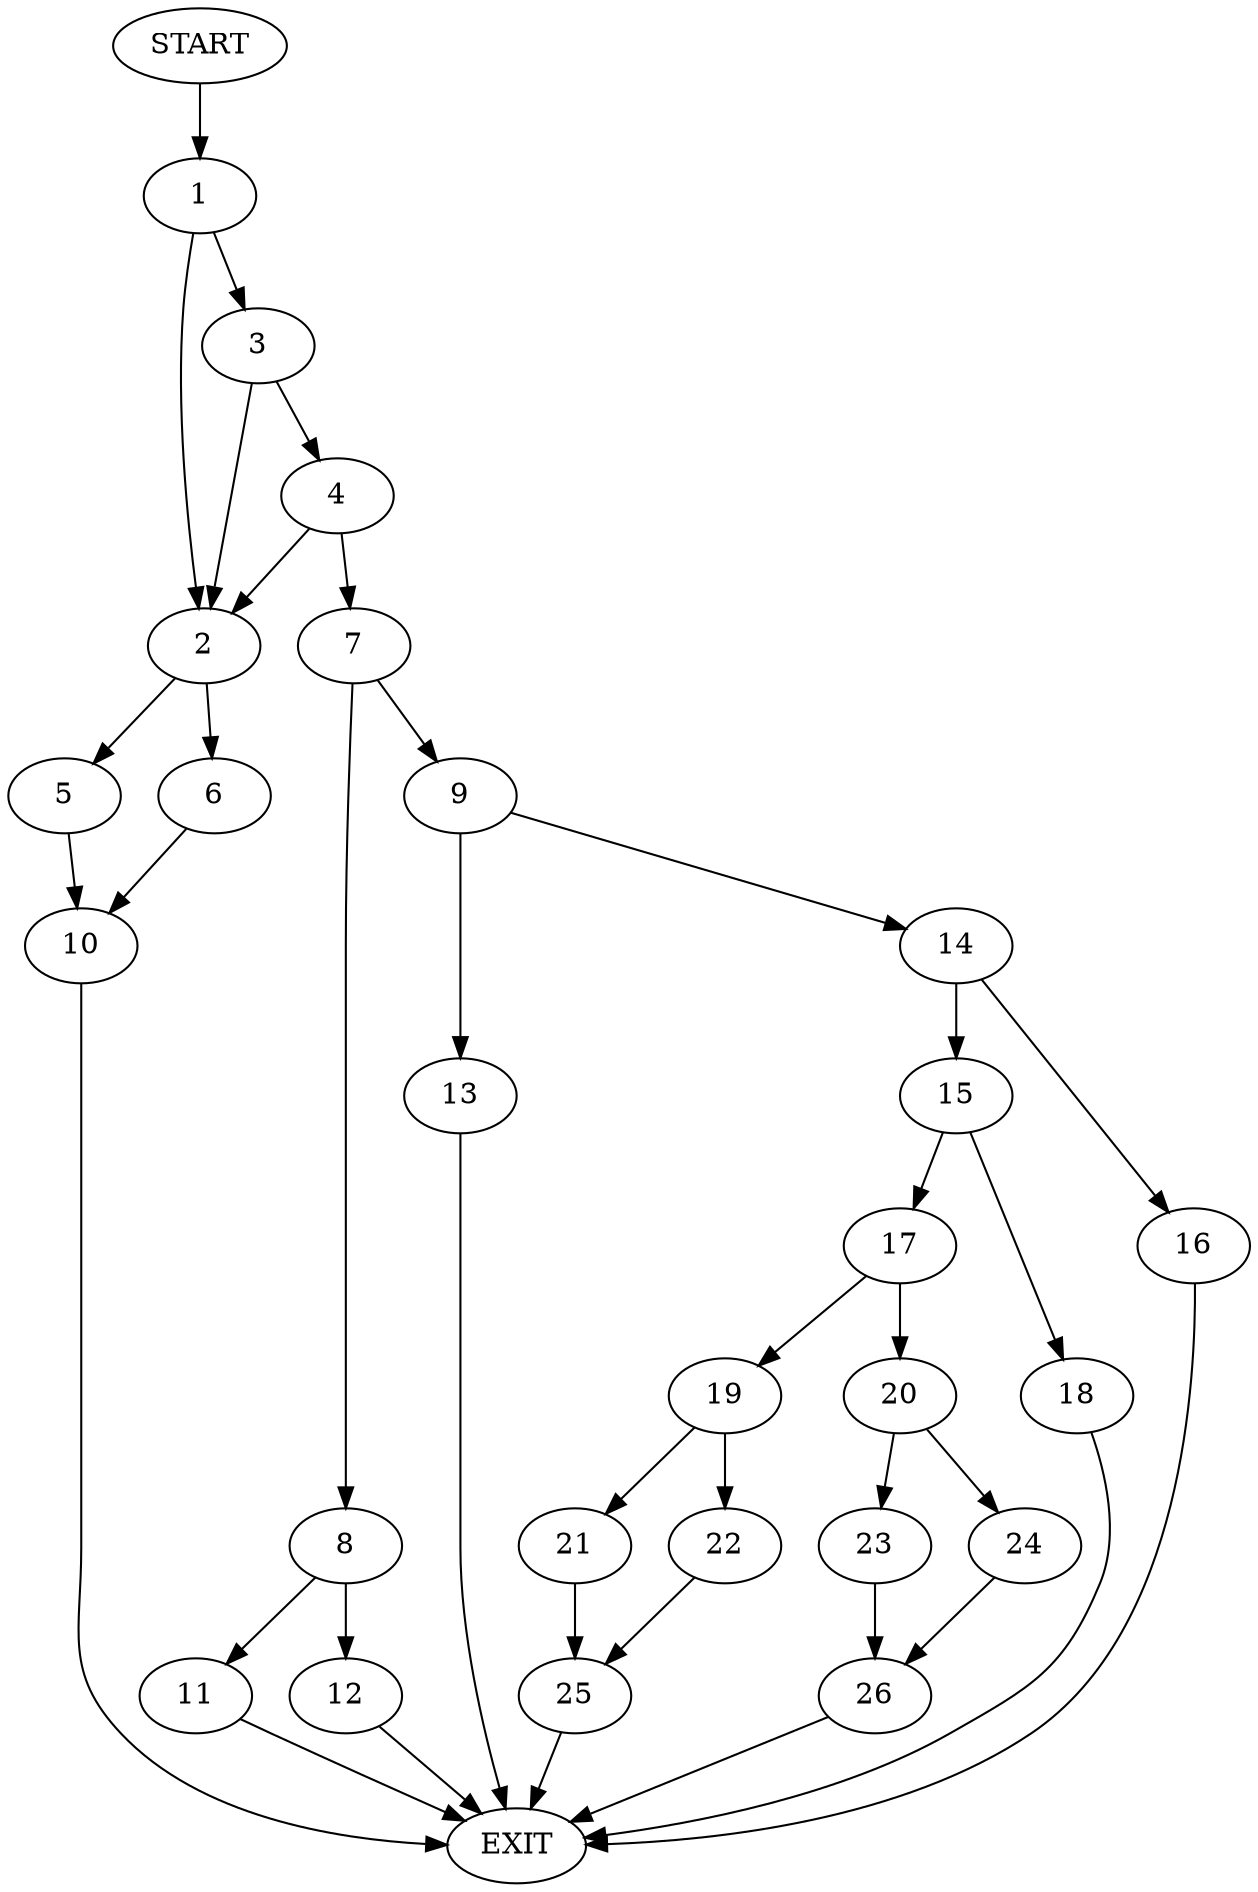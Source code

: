 digraph {
0 [label="START"]
27 [label="EXIT"]
0 -> 1
1 -> 2
1 -> 3
3 -> 2
3 -> 4
2 -> 5
2 -> 6
4 -> 2
4 -> 7
7 -> 8
7 -> 9
6 -> 10
5 -> 10
10 -> 27
8 -> 11
8 -> 12
9 -> 13
9 -> 14
13 -> 27
14 -> 15
14 -> 16
16 -> 27
15 -> 17
15 -> 18
17 -> 19
17 -> 20
18 -> 27
19 -> 21
19 -> 22
20 -> 23
20 -> 24
21 -> 25
22 -> 25
25 -> 27
23 -> 26
24 -> 26
26 -> 27
11 -> 27
12 -> 27
}
